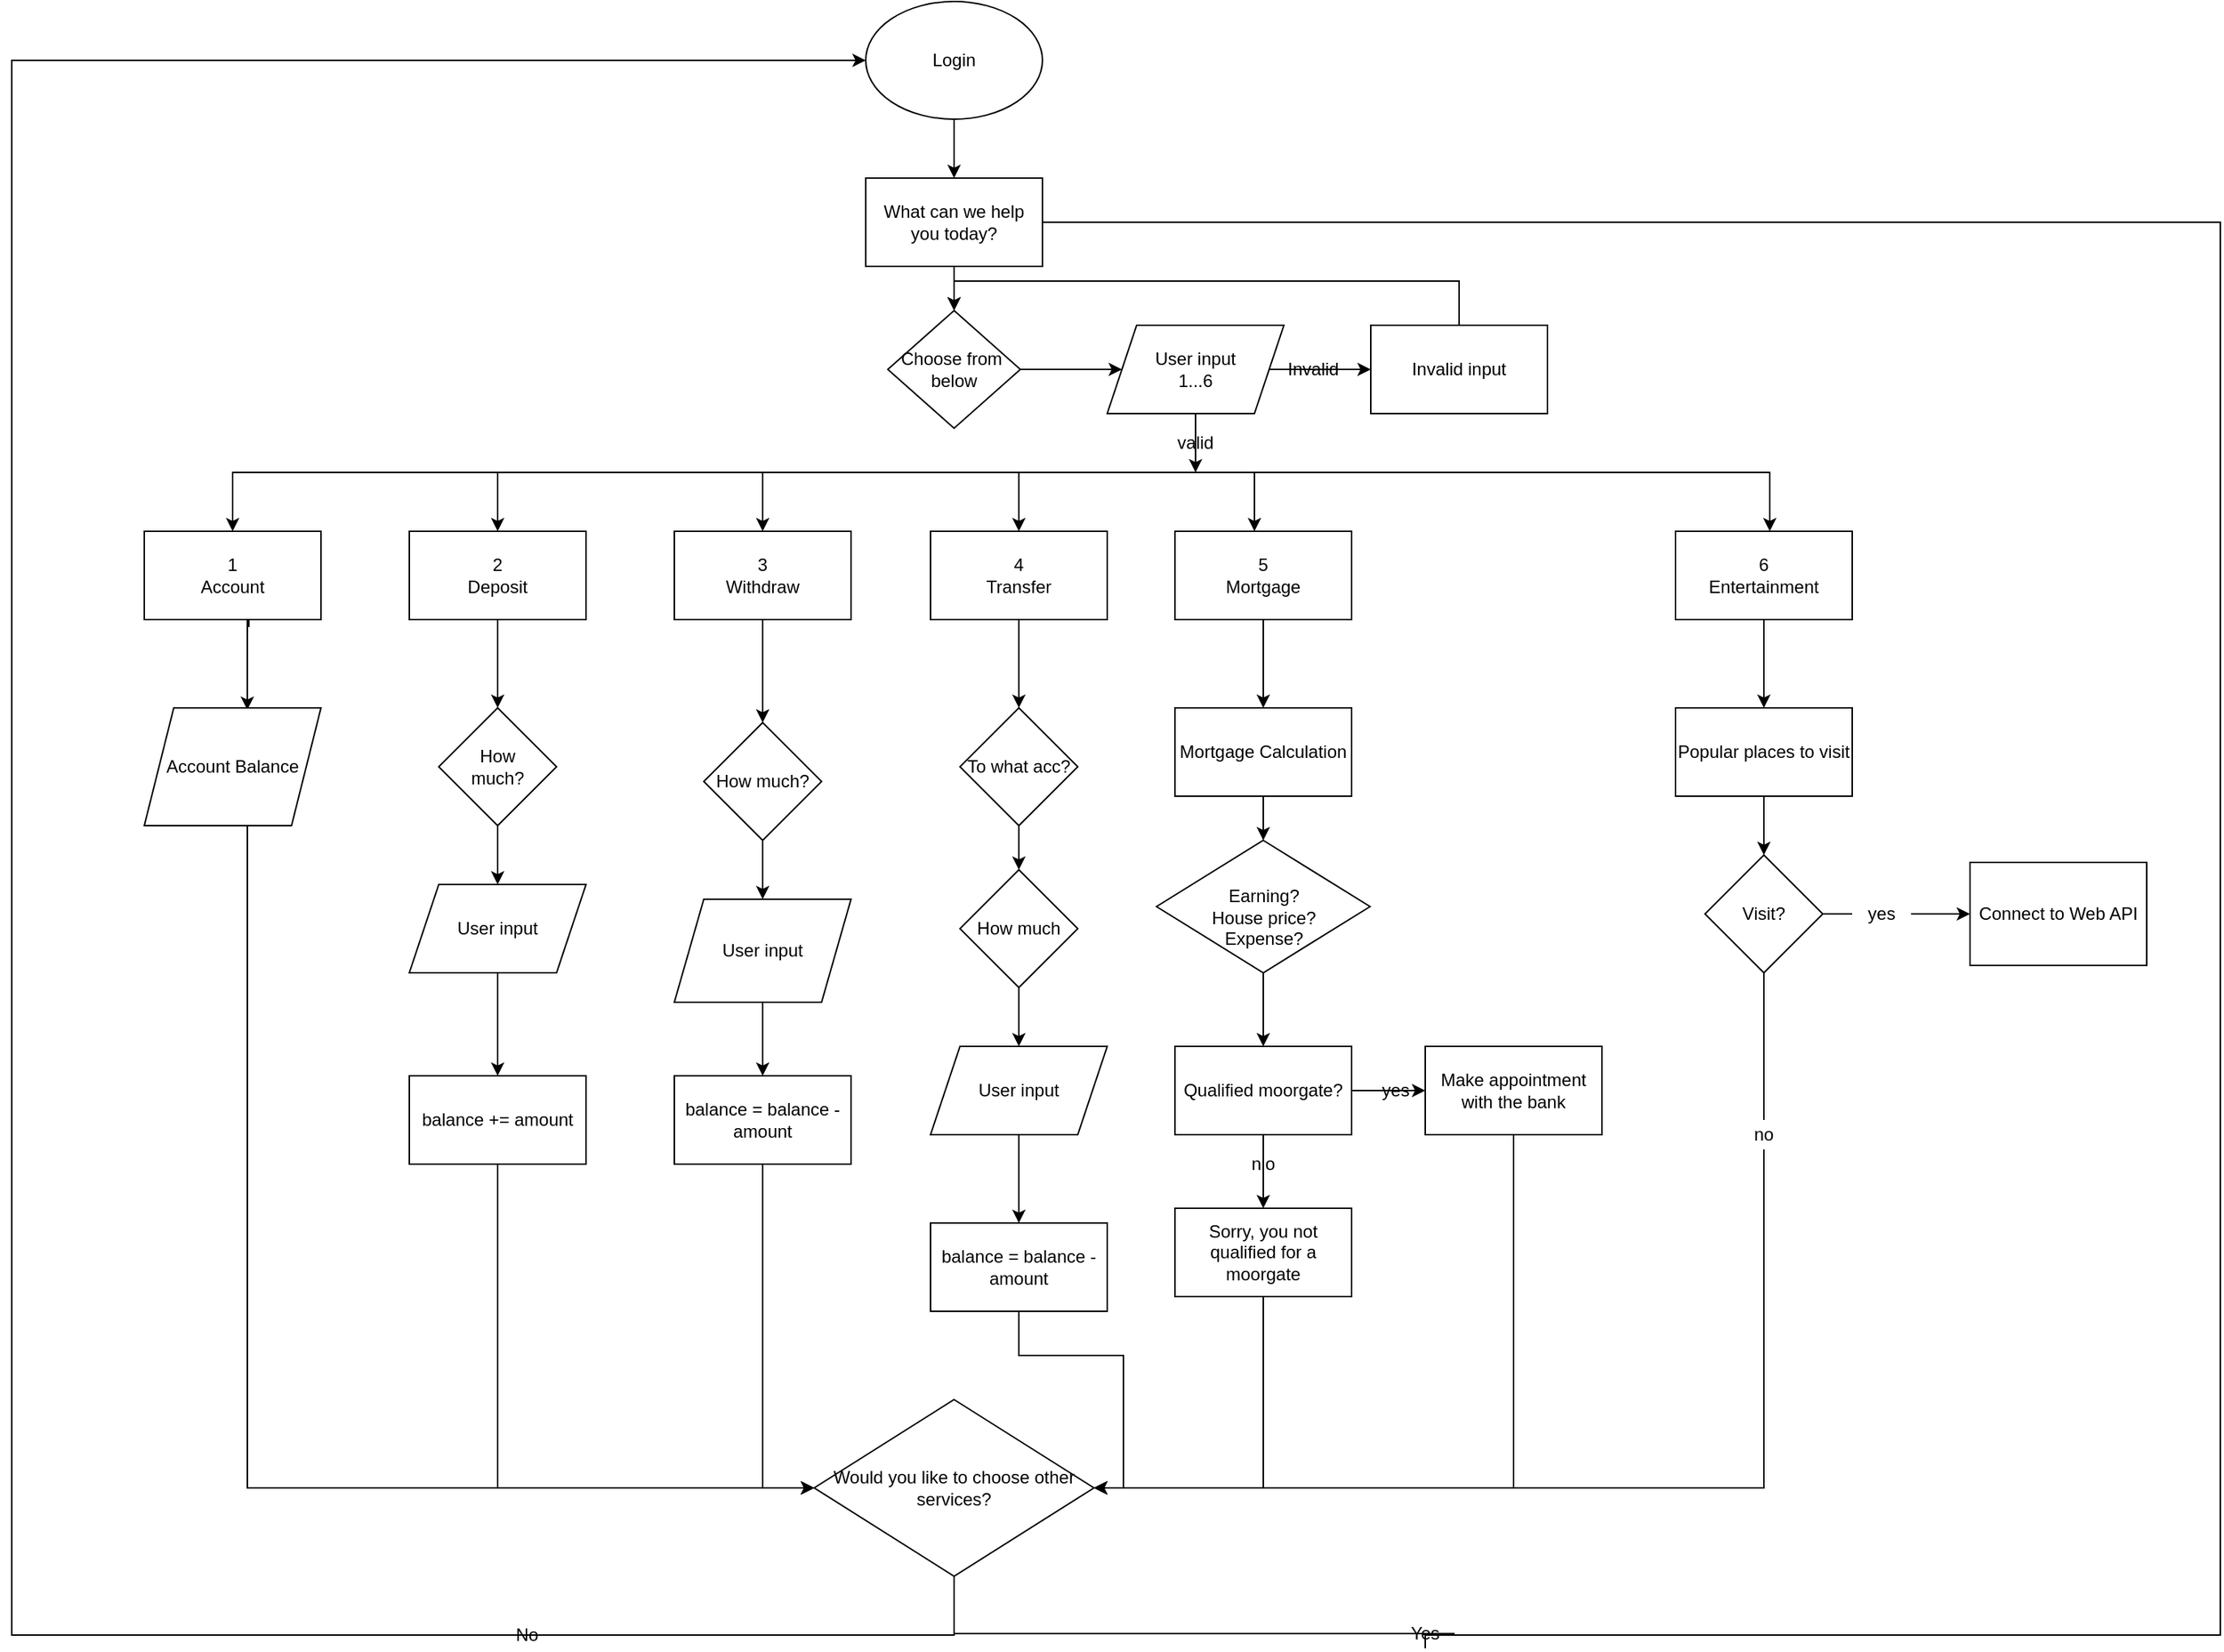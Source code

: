 <mxfile version="14.6.13" type="device"><diagram id="9iAoMF2T5Z6uj95q8_YZ" name="Page-1"><mxGraphModel dx="2189" dy="791" grid="1" gridSize="10" guides="1" tooltips="1" connect="1" arrows="1" fold="1" page="1" pageScale="1" pageWidth="827" pageHeight="1169" math="0" shadow="0"><root><mxCell id="0"/><mxCell id="1" parent="0"/><mxCell id="C5oR9z20ccc6Z7FM5jpV-56" style="edgeStyle=orthogonalEdgeStyle;rounded=0;orthogonalLoop=1;jettySize=auto;html=1;entryX=0.5;entryY=0;entryDx=0;entryDy=0;" parent="1" source="C5oR9z20ccc6Z7FM5jpV-54" edge="1"><mxGeometry relative="1" as="geometry"><mxPoint x="370" y="160" as="targetPoint"/></mxGeometry></mxCell><mxCell id="C5oR9z20ccc6Z7FM5jpV-54" value="Login" style="ellipse;whiteSpace=wrap;html=1;" parent="1" vertex="1"><mxGeometry x="310" y="40" width="120" height="80" as="geometry"/></mxCell><mxCell id="C5oR9z20ccc6Z7FM5jpV-64" style="edgeStyle=orthogonalEdgeStyle;rounded=0;orthogonalLoop=1;jettySize=auto;html=1;entryX=0.5;entryY=0;entryDx=0;entryDy=0;" parent="1" target="C5oR9z20ccc6Z7FM5jpV-59" edge="1"><mxGeometry relative="1" as="geometry"><mxPoint x="380" y="360" as="sourcePoint"/><Array as="points"><mxPoint x="370" y="360"/><mxPoint x="60" y="360"/></Array></mxGeometry></mxCell><mxCell id="C5oR9z20ccc6Z7FM5jpV-75" style="edgeStyle=orthogonalEdgeStyle;rounded=0;orthogonalLoop=1;jettySize=auto;html=1;exitX=0.592;exitY=1.083;exitDx=0;exitDy=0;entryX=0.583;entryY=0.017;entryDx=0;entryDy=0;entryPerimeter=0;exitPerimeter=0;" parent="1" source="C5oR9z20ccc6Z7FM5jpV-113" target="C5oR9z20ccc6Z7FM5jpV-74" edge="1"><mxGeometry relative="1" as="geometry"><Array as="points"><mxPoint x="-109" y="460"/><mxPoint x="-110" y="460"/></Array></mxGeometry></mxCell><mxCell id="C5oR9z20ccc6Z7FM5jpV-118" style="edgeStyle=orthogonalEdgeStyle;rounded=0;orthogonalLoop=1;jettySize=auto;html=1;" parent="1" source="C5oR9z20ccc6Z7FM5jpV-59" edge="1"><mxGeometry relative="1" as="geometry"><mxPoint x="60" y="520" as="targetPoint"/></mxGeometry></mxCell><mxCell id="C5oR9z20ccc6Z7FM5jpV-59" value="2&lt;br&gt;Deposit" style="rounded=0;whiteSpace=wrap;html=1;" parent="1" vertex="1"><mxGeometry y="400" width="120" height="60" as="geometry"/></mxCell><mxCell id="C5oR9z20ccc6Z7FM5jpV-65" style="edgeStyle=orthogonalEdgeStyle;rounded=0;orthogonalLoop=1;jettySize=auto;html=1;exitX=0.5;exitY=0;exitDx=0;exitDy=0;entryX=0.5;entryY=0;entryDx=0;entryDy=0;" parent="1" source="C5oR9z20ccc6Z7FM5jpV-60" target="C5oR9z20ccc6Z7FM5jpV-60" edge="1"><mxGeometry relative="1" as="geometry"><mxPoint x="240" y="360" as="targetPoint"/></mxGeometry></mxCell><mxCell id="C5oR9z20ccc6Z7FM5jpV-76" style="edgeStyle=orthogonalEdgeStyle;rounded=0;orthogonalLoop=1;jettySize=auto;html=1;exitX=0.5;exitY=1;exitDx=0;exitDy=0;entryX=0.5;entryY=0;entryDx=0;entryDy=0;" parent="1" source="C5oR9z20ccc6Z7FM5jpV-60" edge="1"><mxGeometry relative="1" as="geometry"><mxPoint x="240" y="530" as="targetPoint"/></mxGeometry></mxCell><mxCell id="C5oR9z20ccc6Z7FM5jpV-60" value="3&lt;br&gt;Withdraw" style="rounded=0;whiteSpace=wrap;html=1;" parent="1" vertex="1"><mxGeometry x="180" y="400" width="120" height="60" as="geometry"/></mxCell><mxCell id="C5oR9z20ccc6Z7FM5jpV-84" style="edgeStyle=orthogonalEdgeStyle;rounded=0;orthogonalLoop=1;jettySize=auto;html=1;entryX=0.5;entryY=0;entryDx=0;entryDy=0;" parent="1" source="C5oR9z20ccc6Z7FM5jpV-61" target="C5oR9z20ccc6Z7FM5jpV-82" edge="1"><mxGeometry relative="1" as="geometry"/></mxCell><mxCell id="C5oR9z20ccc6Z7FM5jpV-61" value="4&lt;br&gt;Transfer" style="rounded=0;whiteSpace=wrap;html=1;" parent="1" vertex="1"><mxGeometry x="354" y="400" width="120" height="60" as="geometry"/></mxCell><mxCell id="C5oR9z20ccc6Z7FM5jpV-90" style="edgeStyle=orthogonalEdgeStyle;rounded=0;orthogonalLoop=1;jettySize=auto;html=1;entryX=0.5;entryY=0;entryDx=0;entryDy=0;" parent="1" source="C5oR9z20ccc6Z7FM5jpV-62" target="C5oR9z20ccc6Z7FM5jpV-88" edge="1"><mxGeometry relative="1" as="geometry"/></mxCell><mxCell id="C5oR9z20ccc6Z7FM5jpV-62" value="5&lt;br&gt;Mortgage" style="rounded=0;whiteSpace=wrap;html=1;" parent="1" vertex="1"><mxGeometry x="520" y="400" width="120" height="60" as="geometry"/></mxCell><mxCell id="C5oR9z20ccc6Z7FM5jpV-101" style="edgeStyle=orthogonalEdgeStyle;rounded=0;orthogonalLoop=1;jettySize=auto;html=1;entryX=0.5;entryY=0;entryDx=0;entryDy=0;" parent="1" source="C5oR9z20ccc6Z7FM5jpV-63" target="C5oR9z20ccc6Z7FM5jpV-92" edge="1"><mxGeometry relative="1" as="geometry"/></mxCell><mxCell id="C5oR9z20ccc6Z7FM5jpV-63" value="6&lt;br&gt;Entertainment" style="rounded=0;whiteSpace=wrap;html=1;" parent="1" vertex="1"><mxGeometry x="860" y="400" width="120" height="60" as="geometry"/></mxCell><mxCell id="C5oR9z20ccc6Z7FM5jpV-66" style="edgeStyle=orthogonalEdgeStyle;rounded=0;orthogonalLoop=1;jettySize=auto;html=1;" parent="1" edge="1"><mxGeometry relative="1" as="geometry"><mxPoint x="370" y="360" as="sourcePoint"/><mxPoint x="240" y="400" as="targetPoint"/><Array as="points"><mxPoint x="370" y="360"/><mxPoint x="240" y="360"/></Array></mxGeometry></mxCell><mxCell id="C5oR9z20ccc6Z7FM5jpV-67" style="edgeStyle=orthogonalEdgeStyle;rounded=0;orthogonalLoop=1;jettySize=auto;html=1;entryX=0.5;entryY=0;entryDx=0;entryDy=0;" parent="1" target="C5oR9z20ccc6Z7FM5jpV-61" edge="1"><mxGeometry relative="1" as="geometry"><mxPoint x="370" y="360" as="sourcePoint"/><mxPoint x="420" y="390" as="targetPoint"/><Array as="points"><mxPoint x="370" y="360"/><mxPoint x="414" y="360"/></Array></mxGeometry></mxCell><mxCell id="C5oR9z20ccc6Z7FM5jpV-69" style="edgeStyle=orthogonalEdgeStyle;rounded=0;orthogonalLoop=1;jettySize=auto;html=1;" parent="1" edge="1"><mxGeometry relative="1" as="geometry"><mxPoint x="370" y="360" as="sourcePoint"/><mxPoint x="574" y="400" as="targetPoint"/><Array as="points"><mxPoint x="574" y="360"/></Array></mxGeometry></mxCell><mxCell id="C5oR9z20ccc6Z7FM5jpV-70" style="edgeStyle=orthogonalEdgeStyle;rounded=0;orthogonalLoop=1;jettySize=auto;html=1;" parent="1" edge="1"><mxGeometry relative="1" as="geometry"><mxPoint x="450" y="360" as="sourcePoint"/><mxPoint x="924" y="400" as="targetPoint"/><Array as="points"><mxPoint x="450" y="360"/><mxPoint x="924" y="360"/></Array></mxGeometry></mxCell><mxCell id="C5oR9z20ccc6Z7FM5jpV-97" style="edgeStyle=orthogonalEdgeStyle;rounded=0;orthogonalLoop=1;jettySize=auto;html=1;entryX=0;entryY=0.5;entryDx=0;entryDy=0;" parent="1" source="C5oR9z20ccc6Z7FM5jpV-74" target="C5oR9z20ccc6Z7FM5jpV-93" edge="1"><mxGeometry relative="1" as="geometry"><Array as="points"><mxPoint x="-110" y="1050"/></Array></mxGeometry></mxCell><mxCell id="C5oR9z20ccc6Z7FM5jpV-74" value="Account Balance" style="shape=parallelogram;perimeter=parallelogramPerimeter;whiteSpace=wrap;html=1;fixedSize=1;" parent="1" vertex="1"><mxGeometry x="-180" y="520" width="120" height="80" as="geometry"/></mxCell><mxCell id="C5oR9z20ccc6Z7FM5jpV-81" style="edgeStyle=orthogonalEdgeStyle;rounded=0;orthogonalLoop=1;jettySize=auto;html=1;exitX=0.5;exitY=1;exitDx=0;exitDy=0;entryX=0.5;entryY=0;entryDx=0;entryDy=0;" parent="1" source="C5oR9z20ccc6Z7FM5jpV-79" target="C5oR9z20ccc6Z7FM5jpV-80" edge="1"><mxGeometry relative="1" as="geometry"/></mxCell><mxCell id="C5oR9z20ccc6Z7FM5jpV-79" value="How much?" style="rhombus;whiteSpace=wrap;html=1;" parent="1" vertex="1"><mxGeometry x="200" y="530" width="80" height="80" as="geometry"/></mxCell><mxCell id="C5oR9z20ccc6Z7FM5jpV-115" style="edgeStyle=orthogonalEdgeStyle;rounded=0;orthogonalLoop=1;jettySize=auto;html=1;entryX=0.5;entryY=0;entryDx=0;entryDy=0;" parent="1" source="C5oR9z20ccc6Z7FM5jpV-80" target="C5oR9z20ccc6Z7FM5jpV-112" edge="1"><mxGeometry relative="1" as="geometry"/></mxCell><mxCell id="C5oR9z20ccc6Z7FM5jpV-80" value="User input" style="shape=parallelogram;perimeter=parallelogramPerimeter;whiteSpace=wrap;html=1;fixedSize=1;" parent="1" vertex="1"><mxGeometry x="180" y="650" width="120" height="70" as="geometry"/></mxCell><mxCell id="C5oR9z20ccc6Z7FM5jpV-85" style="edgeStyle=orthogonalEdgeStyle;rounded=0;orthogonalLoop=1;jettySize=auto;html=1;entryX=0.5;entryY=0;entryDx=0;entryDy=0;" parent="1" source="C5oR9z20ccc6Z7FM5jpV-82" target="C5oR9z20ccc6Z7FM5jpV-83" edge="1"><mxGeometry relative="1" as="geometry"/></mxCell><mxCell id="C5oR9z20ccc6Z7FM5jpV-82" value="To what acc?" style="rhombus;whiteSpace=wrap;html=1;" parent="1" vertex="1"><mxGeometry x="374" y="520" width="80" height="80" as="geometry"/></mxCell><mxCell id="C5oR9z20ccc6Z7FM5jpV-95" style="edgeStyle=orthogonalEdgeStyle;rounded=0;orthogonalLoop=1;jettySize=auto;html=1;entryX=0.5;entryY=0;entryDx=0;entryDy=0;" parent="1" source="C5oR9z20ccc6Z7FM5jpV-83" target="C5oR9z20ccc6Z7FM5jpV-94" edge="1"><mxGeometry relative="1" as="geometry"/></mxCell><mxCell id="C5oR9z20ccc6Z7FM5jpV-83" value="How much" style="rhombus;whiteSpace=wrap;html=1;" parent="1" vertex="1"><mxGeometry x="374" y="630" width="80" height="80" as="geometry"/></mxCell><mxCell id="C5oR9z20ccc6Z7FM5jpV-86" style="edgeStyle=orthogonalEdgeStyle;rounded=0;orthogonalLoop=1;jettySize=auto;html=1;exitX=0.5;exitY=1;exitDx=0;exitDy=0;" parent="1" source="C5oR9z20ccc6Z7FM5jpV-83" target="C5oR9z20ccc6Z7FM5jpV-83" edge="1"><mxGeometry relative="1" as="geometry"/></mxCell><mxCell id="C5oR9z20ccc6Z7FM5jpV-129" style="edgeStyle=orthogonalEdgeStyle;rounded=0;orthogonalLoop=1;jettySize=auto;html=1;entryX=0.5;entryY=0;entryDx=0;entryDy=0;" parent="1" source="C5oR9z20ccc6Z7FM5jpV-88" target="C5oR9z20ccc6Z7FM5jpV-127" edge="1"><mxGeometry relative="1" as="geometry"/></mxCell><mxCell id="C5oR9z20ccc6Z7FM5jpV-88" value="Mortgage Calculation" style="rounded=0;whiteSpace=wrap;html=1;" parent="1" vertex="1"><mxGeometry x="520" y="520" width="120" height="60" as="geometry"/></mxCell><mxCell id="C5oR9z20ccc6Z7FM5jpV-169" style="edgeStyle=orthogonalEdgeStyle;rounded=0;orthogonalLoop=1;jettySize=auto;html=1;entryX=0.5;entryY=0;entryDx=0;entryDy=0;" parent="1" source="C5oR9z20ccc6Z7FM5jpV-92" edge="1"><mxGeometry relative="1" as="geometry"><mxPoint x="920" y="620" as="targetPoint"/></mxGeometry></mxCell><mxCell id="C5oR9z20ccc6Z7FM5jpV-92" value="Popular places to visit" style="rounded=0;whiteSpace=wrap;html=1;" parent="1" vertex="1"><mxGeometry x="860" y="520" width="120" height="60" as="geometry"/></mxCell><mxCell id="C5oR9z20ccc6Z7FM5jpV-103" style="edgeStyle=orthogonalEdgeStyle;rounded=0;orthogonalLoop=1;jettySize=auto;html=1;entryX=0;entryY=0.5;entryDx=0;entryDy=0;startArrow=none;" parent="1" source="C5oR9z20ccc6Z7FM5jpV-104" target="C5oR9z20ccc6Z7FM5jpV-54" edge="1"><mxGeometry relative="1" as="geometry"><mxPoint x="-70" y="280" as="targetPoint"/><Array as="points"><mxPoint x="-270" y="1150"/><mxPoint x="-270" y="80"/></Array></mxGeometry></mxCell><mxCell id="C5oR9z20ccc6Z7FM5jpV-93" value="Would you like to choose other services?" style="rhombus;whiteSpace=wrap;html=1;" parent="1" vertex="1"><mxGeometry x="275" y="990" width="190" height="120" as="geometry"/></mxCell><mxCell id="C5oR9z20ccc6Z7FM5jpV-126" style="edgeStyle=orthogonalEdgeStyle;rounded=0;orthogonalLoop=1;jettySize=auto;html=1;entryX=0.5;entryY=0;entryDx=0;entryDy=0;" parent="1" source="C5oR9z20ccc6Z7FM5jpV-94" target="C5oR9z20ccc6Z7FM5jpV-124" edge="1"><mxGeometry relative="1" as="geometry"/></mxCell><mxCell id="C5oR9z20ccc6Z7FM5jpV-94" value="User input" style="shape=parallelogram;perimeter=parallelogramPerimeter;whiteSpace=wrap;html=1;fixedSize=1;" parent="1" vertex="1"><mxGeometry x="354" y="750" width="120" height="60" as="geometry"/></mxCell><mxCell id="C5oR9z20ccc6Z7FM5jpV-104" value="No" style="text;html=1;strokeColor=none;fillColor=none;align=center;verticalAlign=middle;whiteSpace=wrap;rounded=0;" parent="1" vertex="1"><mxGeometry x="60" y="1140" width="40" height="20" as="geometry"/></mxCell><mxCell id="C5oR9z20ccc6Z7FM5jpV-105" value="" style="edgeStyle=orthogonalEdgeStyle;rounded=0;orthogonalLoop=1;jettySize=auto;html=1;entryX=0;entryY=0.5;entryDx=0;entryDy=0;endArrow=none;" parent="1" source="C5oR9z20ccc6Z7FM5jpV-93" target="C5oR9z20ccc6Z7FM5jpV-104" edge="1"><mxGeometry relative="1" as="geometry"><mxPoint x="310" y="80" as="targetPoint"/><mxPoint x="375" y="1000" as="sourcePoint"/><Array as="points"><mxPoint x="370" y="1150"/></Array></mxGeometry></mxCell><mxCell id="C5oR9z20ccc6Z7FM5jpV-158" style="edgeStyle=orthogonalEdgeStyle;rounded=0;orthogonalLoop=1;jettySize=auto;html=1;entryX=0.5;entryY=0;entryDx=0;entryDy=0;" parent="1" source="C5oR9z20ccc6Z7FM5jpV-106" target="C5oR9z20ccc6Z7FM5jpV-154" edge="1"><mxGeometry relative="1" as="geometry"/></mxCell><mxCell id="C5oR9z20ccc6Z7FM5jpV-106" value="What can we help you today?" style="rounded=0;whiteSpace=wrap;html=1;" parent="1" vertex="1"><mxGeometry x="310" y="160" width="120" height="60" as="geometry"/></mxCell><mxCell id="C5oR9z20ccc6Z7FM5jpV-107" value="" style="edgeStyle=orthogonalEdgeStyle;rounded=0;orthogonalLoop=1;jettySize=auto;html=1;endArrow=none;exitX=0.5;exitY=1;exitDx=0;exitDy=0;entryX=1;entryY=0.5;entryDx=0;entryDy=0;startArrow=none;" parent="1" source="C5oR9z20ccc6Z7FM5jpV-109" target="C5oR9z20ccc6Z7FM5jpV-106" edge="1"><mxGeometry relative="1" as="geometry"><mxPoint x="890" y="340" as="targetPoint"/><mxPoint x="385" y="1010" as="sourcePoint"/><Array as="points"><mxPoint x="690" y="1150"/><mxPoint x="1230" y="1150"/><mxPoint x="1230" y="190"/></Array></mxGeometry></mxCell><mxCell id="C5oR9z20ccc6Z7FM5jpV-109" value="Yes&lt;br&gt;" style="text;html=1;strokeColor=none;fillColor=none;align=center;verticalAlign=middle;whiteSpace=wrap;rounded=0;" parent="1" vertex="1"><mxGeometry x="670" y="1139" width="40" height="20" as="geometry"/></mxCell><mxCell id="C5oR9z20ccc6Z7FM5jpV-110" value="" style="edgeStyle=orthogonalEdgeStyle;rounded=0;orthogonalLoop=1;jettySize=auto;html=1;endArrow=none;exitX=0.5;exitY=1;exitDx=0;exitDy=0;entryX=1;entryY=0.5;entryDx=0;entryDy=0;" parent="1" source="C5oR9z20ccc6Z7FM5jpV-93" target="C5oR9z20ccc6Z7FM5jpV-109" edge="1"><mxGeometry relative="1" as="geometry"><mxPoint x="430" y="190" as="targetPoint"/><mxPoint x="375" y="1000" as="sourcePoint"/><Array as="points"><mxPoint x="370" y="1149"/></Array></mxGeometry></mxCell><mxCell id="C5oR9z20ccc6Z7FM5jpV-116" style="edgeStyle=orthogonalEdgeStyle;rounded=0;orthogonalLoop=1;jettySize=auto;html=1;entryX=0;entryY=0.5;entryDx=0;entryDy=0;" parent="1" source="C5oR9z20ccc6Z7FM5jpV-112" target="C5oR9z20ccc6Z7FM5jpV-93" edge="1"><mxGeometry relative="1" as="geometry"/></mxCell><mxCell id="C5oR9z20ccc6Z7FM5jpV-112" value="balance = balance - amount" style="rounded=0;whiteSpace=wrap;html=1;" parent="1" vertex="1"><mxGeometry x="180" y="770" width="120" height="60" as="geometry"/></mxCell><mxCell id="C5oR9z20ccc6Z7FM5jpV-113" value="1&lt;br&gt;Account" style="rounded=0;whiteSpace=wrap;html=1;" parent="1" vertex="1"><mxGeometry x="-180" y="400" width="120" height="60" as="geometry"/></mxCell><mxCell id="C5oR9z20ccc6Z7FM5jpV-114" style="edgeStyle=orthogonalEdgeStyle;rounded=0;orthogonalLoop=1;jettySize=auto;html=1;" parent="1" edge="1"><mxGeometry relative="1" as="geometry"><mxPoint x="370" y="360" as="sourcePoint"/><mxPoint x="-120" y="400" as="targetPoint"/><Array as="points"><mxPoint x="370" y="360"/><mxPoint x="-120" y="360"/><mxPoint x="-120" y="400"/></Array></mxGeometry></mxCell><mxCell id="C5oR9z20ccc6Z7FM5jpV-120" style="edgeStyle=orthogonalEdgeStyle;rounded=0;orthogonalLoop=1;jettySize=auto;html=1;entryX=0.5;entryY=0;entryDx=0;entryDy=0;" parent="1" source="C5oR9z20ccc6Z7FM5jpV-117" target="C5oR9z20ccc6Z7FM5jpV-119" edge="1"><mxGeometry relative="1" as="geometry"/></mxCell><mxCell id="C5oR9z20ccc6Z7FM5jpV-117" value="How&lt;br&gt;much?" style="rhombus;whiteSpace=wrap;html=1;" parent="1" vertex="1"><mxGeometry x="20" y="520" width="80" height="80" as="geometry"/></mxCell><mxCell id="C5oR9z20ccc6Z7FM5jpV-122" style="edgeStyle=orthogonalEdgeStyle;rounded=0;orthogonalLoop=1;jettySize=auto;html=1;entryX=0.5;entryY=0;entryDx=0;entryDy=0;" parent="1" source="C5oR9z20ccc6Z7FM5jpV-119" target="C5oR9z20ccc6Z7FM5jpV-121" edge="1"><mxGeometry relative="1" as="geometry"/></mxCell><mxCell id="C5oR9z20ccc6Z7FM5jpV-119" value="User input" style="shape=parallelogram;perimeter=parallelogramPerimeter;whiteSpace=wrap;html=1;fixedSize=1;" parent="1" vertex="1"><mxGeometry y="640" width="120" height="60" as="geometry"/></mxCell><mxCell id="C5oR9z20ccc6Z7FM5jpV-123" style="edgeStyle=orthogonalEdgeStyle;rounded=0;orthogonalLoop=1;jettySize=auto;html=1;entryX=0;entryY=0.5;entryDx=0;entryDy=0;" parent="1" source="C5oR9z20ccc6Z7FM5jpV-121" target="C5oR9z20ccc6Z7FM5jpV-93" edge="1"><mxGeometry relative="1" as="geometry"><mxPoint x="280" y="940" as="targetPoint"/><Array as="points"><mxPoint x="60" y="1050"/></Array></mxGeometry></mxCell><mxCell id="C5oR9z20ccc6Z7FM5jpV-121" value="balance += amount" style="rounded=0;whiteSpace=wrap;html=1;" parent="1" vertex="1"><mxGeometry y="770" width="120" height="60" as="geometry"/></mxCell><mxCell id="C5oR9z20ccc6Z7FM5jpV-125" style="edgeStyle=orthogonalEdgeStyle;rounded=0;orthogonalLoop=1;jettySize=auto;html=1;entryX=1;entryY=0.5;entryDx=0;entryDy=0;" parent="1" source="C5oR9z20ccc6Z7FM5jpV-124" target="C5oR9z20ccc6Z7FM5jpV-93" edge="1"><mxGeometry relative="1" as="geometry"><Array as="points"><mxPoint x="414" y="960"/><mxPoint x="485" y="960"/><mxPoint x="485" y="1050"/></Array></mxGeometry></mxCell><mxCell id="C5oR9z20ccc6Z7FM5jpV-124" value="balance = balance - amount" style="rounded=0;whiteSpace=wrap;html=1;" parent="1" vertex="1"><mxGeometry x="354" y="870" width="120" height="60" as="geometry"/></mxCell><mxCell id="C5oR9z20ccc6Z7FM5jpV-131" style="edgeStyle=orthogonalEdgeStyle;rounded=0;orthogonalLoop=1;jettySize=auto;html=1;entryX=0.5;entryY=0;entryDx=0;entryDy=0;" parent="1" source="C5oR9z20ccc6Z7FM5jpV-127" target="C5oR9z20ccc6Z7FM5jpV-130" edge="1"><mxGeometry relative="1" as="geometry"/></mxCell><mxCell id="C5oR9z20ccc6Z7FM5jpV-127" value="&lt;br&gt;Earning?&lt;br&gt;House price?&lt;br&gt;Expense?" style="rhombus;whiteSpace=wrap;html=1;" parent="1" vertex="1"><mxGeometry x="507.5" y="610" width="145" height="90" as="geometry"/></mxCell><mxCell id="C5oR9z20ccc6Z7FM5jpV-133" style="edgeStyle=orthogonalEdgeStyle;rounded=0;orthogonalLoop=1;jettySize=auto;html=1;entryX=0.5;entryY=0;entryDx=0;entryDy=0;" parent="1" source="C5oR9z20ccc6Z7FM5jpV-130" target="C5oR9z20ccc6Z7FM5jpV-132" edge="1"><mxGeometry relative="1" as="geometry"/></mxCell><mxCell id="C5oR9z20ccc6Z7FM5jpV-138" style="edgeStyle=orthogonalEdgeStyle;rounded=0;orthogonalLoop=1;jettySize=auto;html=1;entryX=0;entryY=0.5;entryDx=0;entryDy=0;" parent="1" source="C5oR9z20ccc6Z7FM5jpV-130" target="C5oR9z20ccc6Z7FM5jpV-137" edge="1"><mxGeometry relative="1" as="geometry"/></mxCell><mxCell id="C5oR9z20ccc6Z7FM5jpV-130" value="Qualified moorgate?" style="rounded=0;whiteSpace=wrap;html=1;" parent="1" vertex="1"><mxGeometry x="520" y="750" width="120" height="60" as="geometry"/></mxCell><mxCell id="C5oR9z20ccc6Z7FM5jpV-142" style="edgeStyle=orthogonalEdgeStyle;rounded=0;orthogonalLoop=1;jettySize=auto;html=1;entryX=1;entryY=0.5;entryDx=0;entryDy=0;" parent="1" source="C5oR9z20ccc6Z7FM5jpV-132" target="C5oR9z20ccc6Z7FM5jpV-93" edge="1"><mxGeometry relative="1" as="geometry"><Array as="points"><mxPoint x="580" y="1050"/></Array></mxGeometry></mxCell><mxCell id="C5oR9z20ccc6Z7FM5jpV-132" value="Sorry, you not qualified for a moorgate" style="rounded=0;whiteSpace=wrap;html=1;" parent="1" vertex="1"><mxGeometry x="520" y="860" width="120" height="60" as="geometry"/></mxCell><mxCell id="C5oR9z20ccc6Z7FM5jpV-136" value="nio" style="text;html=1;strokeColor=none;fillColor=none;align=center;verticalAlign=middle;whiteSpace=wrap;rounded=0;" parent="1" vertex="1"><mxGeometry x="560" y="820" width="40" height="20" as="geometry"/></mxCell><mxCell id="C5oR9z20ccc6Z7FM5jpV-141" style="edgeStyle=orthogonalEdgeStyle;rounded=0;orthogonalLoop=1;jettySize=auto;html=1;entryX=1;entryY=0.5;entryDx=0;entryDy=0;" parent="1" source="C5oR9z20ccc6Z7FM5jpV-137" target="C5oR9z20ccc6Z7FM5jpV-93" edge="1"><mxGeometry relative="1" as="geometry"><Array as="points"><mxPoint x="750" y="1050"/></Array></mxGeometry></mxCell><mxCell id="C5oR9z20ccc6Z7FM5jpV-137" value="Make appointment with the bank" style="rounded=0;whiteSpace=wrap;html=1;" parent="1" vertex="1"><mxGeometry x="690" y="750" width="120" height="60" as="geometry"/></mxCell><mxCell id="C5oR9z20ccc6Z7FM5jpV-139" value="yes" style="text;html=1;strokeColor=none;fillColor=none;align=center;verticalAlign=middle;whiteSpace=wrap;rounded=0;" parent="1" vertex="1"><mxGeometry x="650" y="770" width="40" height="20" as="geometry"/></mxCell><mxCell id="C5oR9z20ccc6Z7FM5jpV-162" style="edgeStyle=orthogonalEdgeStyle;rounded=0;orthogonalLoop=1;jettySize=auto;html=1;entryX=0.5;entryY=0;entryDx=0;entryDy=0;" parent="1" source="C5oR9z20ccc6Z7FM5jpV-147" target="C5oR9z20ccc6Z7FM5jpV-154" edge="1"><mxGeometry relative="1" as="geometry"><Array as="points"><mxPoint x="713" y="230"/><mxPoint x="370" y="230"/></Array></mxGeometry></mxCell><mxCell id="C5oR9z20ccc6Z7FM5jpV-147" value="Invalid input" style="rounded=0;whiteSpace=wrap;html=1;" parent="1" vertex="1"><mxGeometry x="653" y="260" width="120" height="60" as="geometry"/></mxCell><mxCell id="C5oR9z20ccc6Z7FM5jpV-160" style="edgeStyle=orthogonalEdgeStyle;rounded=0;orthogonalLoop=1;jettySize=auto;html=1;" parent="1" source="C5oR9z20ccc6Z7FM5jpV-153" edge="1"><mxGeometry relative="1" as="geometry"><mxPoint x="534" y="360" as="targetPoint"/></mxGeometry></mxCell><mxCell id="C5oR9z20ccc6Z7FM5jpV-161" style="edgeStyle=orthogonalEdgeStyle;rounded=0;orthogonalLoop=1;jettySize=auto;html=1;entryX=0;entryY=0.5;entryDx=0;entryDy=0;" parent="1" source="C5oR9z20ccc6Z7FM5jpV-153" target="C5oR9z20ccc6Z7FM5jpV-147" edge="1"><mxGeometry relative="1" as="geometry"/></mxCell><mxCell id="C5oR9z20ccc6Z7FM5jpV-153" value="User input&lt;br&gt;1...6" style="shape=parallelogram;perimeter=parallelogramPerimeter;whiteSpace=wrap;html=1;fixedSize=1;" parent="1" vertex="1"><mxGeometry x="474" y="260" width="120" height="60" as="geometry"/></mxCell><mxCell id="C5oR9z20ccc6Z7FM5jpV-159" style="edgeStyle=orthogonalEdgeStyle;rounded=0;orthogonalLoop=1;jettySize=auto;html=1;entryX=0;entryY=0.5;entryDx=0;entryDy=0;" parent="1" source="C5oR9z20ccc6Z7FM5jpV-154" target="C5oR9z20ccc6Z7FM5jpV-153" edge="1"><mxGeometry relative="1" as="geometry"/></mxCell><mxCell id="C5oR9z20ccc6Z7FM5jpV-154" value="Choose from&amp;nbsp;&lt;br&gt;below" style="rhombus;whiteSpace=wrap;html=1;" parent="1" vertex="1"><mxGeometry x="325" y="250" width="90" height="80" as="geometry"/></mxCell><mxCell id="C5oR9z20ccc6Z7FM5jpV-163" value="valid" style="text;html=1;strokeColor=none;fillColor=none;align=center;verticalAlign=middle;whiteSpace=wrap;rounded=0;" parent="1" vertex="1"><mxGeometry x="514" y="330" width="40" height="20" as="geometry"/></mxCell><mxCell id="C5oR9z20ccc6Z7FM5jpV-164" value="Invalid" style="text;html=1;strokeColor=none;fillColor=none;align=center;verticalAlign=middle;whiteSpace=wrap;rounded=0;" parent="1" vertex="1"><mxGeometry x="594" y="280" width="40" height="20" as="geometry"/></mxCell><mxCell id="C5oR9z20ccc6Z7FM5jpV-171" style="edgeStyle=orthogonalEdgeStyle;rounded=0;orthogonalLoop=1;jettySize=auto;html=1;entryX=1;entryY=0.5;entryDx=0;entryDy=0;" parent="1" source="C5oR9z20ccc6Z7FM5jpV-170" target="C5oR9z20ccc6Z7FM5jpV-93" edge="1"><mxGeometry relative="1" as="geometry"><Array as="points"><mxPoint x="920" y="1050"/></Array></mxGeometry></mxCell><mxCell id="C5oR9z20ccc6Z7FM5jpV-174" style="edgeStyle=orthogonalEdgeStyle;rounded=0;orthogonalLoop=1;jettySize=auto;html=1;entryX=0;entryY=0.5;entryDx=0;entryDy=0;startArrow=none;" parent="1" source="C5oR9z20ccc6Z7FM5jpV-177" target="C5oR9z20ccc6Z7FM5jpV-173" edge="1"><mxGeometry relative="1" as="geometry"/></mxCell><mxCell id="C5oR9z20ccc6Z7FM5jpV-170" value="Visit?" style="rhombus;whiteSpace=wrap;html=1;" parent="1" vertex="1"><mxGeometry x="880" y="620" width="80" height="80" as="geometry"/></mxCell><mxCell id="C5oR9z20ccc6Z7FM5jpV-172" value="no" style="text;html=1;align=center;verticalAlign=middle;whiteSpace=wrap;rounded=0;fillColor=#ffffff;" parent="1" vertex="1"><mxGeometry x="900" y="800" width="40" height="20" as="geometry"/></mxCell><mxCell id="C5oR9z20ccc6Z7FM5jpV-173" value="Connect to Web API" style="rounded=0;whiteSpace=wrap;html=1;" parent="1" vertex="1"><mxGeometry x="1060" y="625" width="120" height="70" as="geometry"/></mxCell><mxCell id="C5oR9z20ccc6Z7FM5jpV-177" value="yes" style="text;html=1;strokeColor=none;fillColor=none;align=center;verticalAlign=middle;whiteSpace=wrap;rounded=0;" parent="1" vertex="1"><mxGeometry x="980" y="650" width="40" height="20" as="geometry"/></mxCell><mxCell id="C5oR9z20ccc6Z7FM5jpV-178" value="" style="edgeStyle=orthogonalEdgeStyle;rounded=0;orthogonalLoop=1;jettySize=auto;html=1;entryX=0;entryY=0.5;entryDx=0;entryDy=0;endArrow=none;" parent="1" source="C5oR9z20ccc6Z7FM5jpV-170" target="C5oR9z20ccc6Z7FM5jpV-177" edge="1"><mxGeometry relative="1" as="geometry"><mxPoint x="960" y="660" as="sourcePoint"/><mxPoint x="1060" y="660" as="targetPoint"/></mxGeometry></mxCell></root></mxGraphModel></diagram></mxfile>